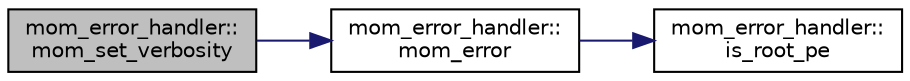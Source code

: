 digraph "mom_error_handler::mom_set_verbosity"
{
 // INTERACTIVE_SVG=YES
  edge [fontname="Helvetica",fontsize="10",labelfontname="Helvetica",labelfontsize="10"];
  node [fontname="Helvetica",fontsize="10",shape=record];
  rankdir="LR";
  Node1265 [label="mom_error_handler::\lmom_set_verbosity",height=0.2,width=0.4,color="black", fillcolor="grey75", style="filled", fontcolor="black"];
  Node1265 -> Node1266 [color="midnightblue",fontsize="10",style="solid",fontname="Helvetica"];
  Node1266 [label="mom_error_handler::\lmom_error",height=0.2,width=0.4,color="black", fillcolor="white", style="filled",URL="$namespacemom__error__handler.html#a460cfb79a06c29fc249952c2a3710d67"];
  Node1266 -> Node1267 [color="midnightblue",fontsize="10",style="solid",fontname="Helvetica"];
  Node1267 [label="mom_error_handler::\lis_root_pe",height=0.2,width=0.4,color="black", fillcolor="white", style="filled",URL="$namespacemom__error__handler.html#ad5f00a53059c72fe2332d1436c80ca71"];
}
